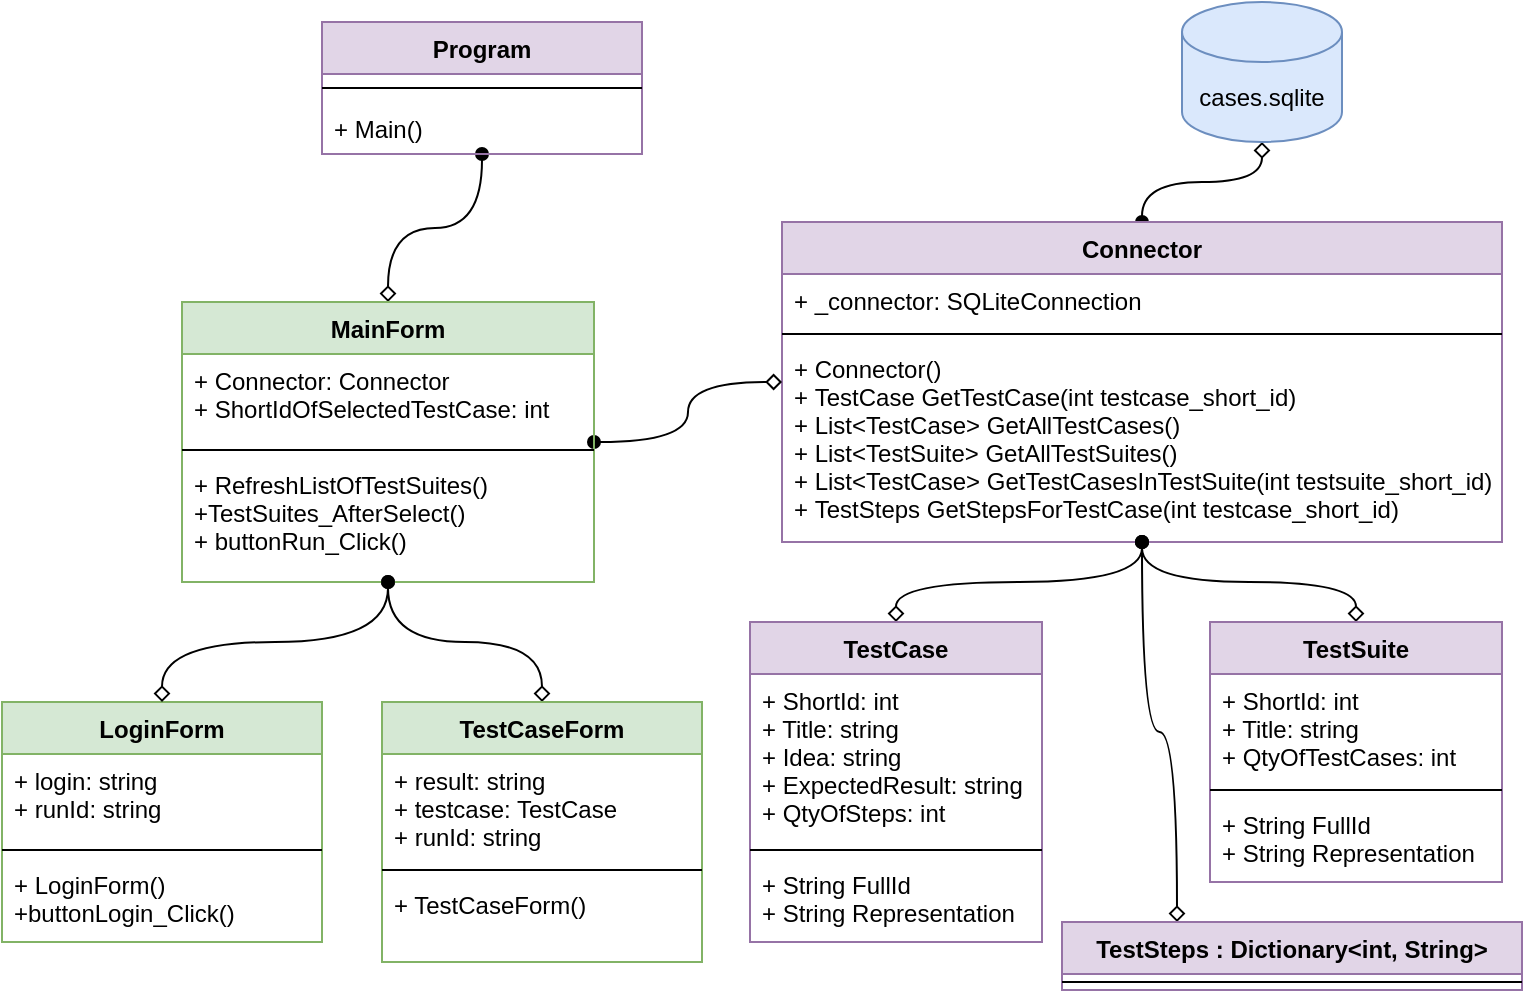 <mxfile version="19.0.3" type="device"><diagram id="C5RBs43oDa-KdzZeNtuy" name="Page-1"><mxGraphModel dx="1054" dy="657" grid="1" gridSize="10" guides="1" tooltips="1" connect="1" arrows="1" fold="1" page="1" pageScale="1" pageWidth="827" pageHeight="1169" math="0" shadow="0"><root><mxCell id="WIyWlLk6GJQsqaUBKTNV-0"/><mxCell id="WIyWlLk6GJQsqaUBKTNV-1" parent="WIyWlLk6GJQsqaUBKTNV-0"/><mxCell id="J-T8C_GUjbftyOBZ4NOj-22" style="edgeStyle=orthogonalEdgeStyle;curved=1;rounded=0;orthogonalLoop=1;jettySize=auto;html=1;startArrow=oval;startFill=1;endArrow=diamond;endFill=0;" parent="WIyWlLk6GJQsqaUBKTNV-1" source="J-T8C_GUjbftyOBZ4NOj-0" target="J-T8C_GUjbftyOBZ4NOj-17" edge="1"><mxGeometry relative="1" as="geometry"/></mxCell><mxCell id="J-T8C_GUjbftyOBZ4NOj-0" value="Program" style="swimlane;fontStyle=1;align=center;verticalAlign=top;childLayout=stackLayout;horizontal=1;startSize=26;horizontalStack=0;resizeParent=1;resizeParentMax=0;resizeLast=0;collapsible=1;marginBottom=0;fillColor=#e1d5e7;strokeColor=#9673a6;" parent="WIyWlLk6GJQsqaUBKTNV-1" vertex="1"><mxGeometry x="200" y="60" width="160" height="66" as="geometry"/></mxCell><mxCell id="J-T8C_GUjbftyOBZ4NOj-2" value="" style="line;strokeWidth=1;fillColor=none;align=left;verticalAlign=middle;spacingTop=-1;spacingLeft=3;spacingRight=3;rotatable=0;labelPosition=right;points=[];portConstraint=eastwest;" parent="J-T8C_GUjbftyOBZ4NOj-0" vertex="1"><mxGeometry y="26" width="160" height="14" as="geometry"/></mxCell><mxCell id="J-T8C_GUjbftyOBZ4NOj-3" value="+ Main()" style="text;strokeColor=none;fillColor=none;align=left;verticalAlign=top;spacingLeft=4;spacingRight=4;overflow=hidden;rotatable=0;points=[[0,0.5],[1,0.5]];portConstraint=eastwest;" parent="J-T8C_GUjbftyOBZ4NOj-0" vertex="1"><mxGeometry y="40" width="160" height="26" as="geometry"/></mxCell><mxCell id="J-T8C_GUjbftyOBZ4NOj-23" style="edgeStyle=orthogonalEdgeStyle;curved=1;rounded=0;orthogonalLoop=1;jettySize=auto;html=1;startArrow=oval;startFill=1;endArrow=diamond;endFill=0;" parent="WIyWlLk6GJQsqaUBKTNV-1" source="J-T8C_GUjbftyOBZ4NOj-4" target="J-T8C_GUjbftyOBZ4NOj-12" edge="1"><mxGeometry relative="1" as="geometry"/></mxCell><mxCell id="J-T8C_GUjbftyOBZ4NOj-4" value="Connector" style="swimlane;fontStyle=1;align=center;verticalAlign=top;childLayout=stackLayout;horizontal=1;startSize=26;horizontalStack=0;resizeParent=1;resizeParentMax=0;resizeLast=0;collapsible=1;marginBottom=0;fillColor=#e1d5e7;strokeColor=#9673a6;" parent="WIyWlLk6GJQsqaUBKTNV-1" vertex="1"><mxGeometry x="430" y="160" width="360" height="160" as="geometry"/></mxCell><mxCell id="J-T8C_GUjbftyOBZ4NOj-5" value="+ _connector: SQLiteConnection" style="text;strokeColor=none;fillColor=none;align=left;verticalAlign=top;spacingLeft=4;spacingRight=4;overflow=hidden;rotatable=0;points=[[0,0.5],[1,0.5]];portConstraint=eastwest;" parent="J-T8C_GUjbftyOBZ4NOj-4" vertex="1"><mxGeometry y="26" width="360" height="26" as="geometry"/></mxCell><mxCell id="J-T8C_GUjbftyOBZ4NOj-6" value="" style="line;strokeWidth=1;fillColor=none;align=left;verticalAlign=middle;spacingTop=-1;spacingLeft=3;spacingRight=3;rotatable=0;labelPosition=right;points=[];portConstraint=eastwest;" parent="J-T8C_GUjbftyOBZ4NOj-4" vertex="1"><mxGeometry y="52" width="360" height="8" as="geometry"/></mxCell><mxCell id="J-T8C_GUjbftyOBZ4NOj-7" value="+ Connector()&#10;+ TestCase GetTestCase(int testcase_short_id)&#10;+ List&lt;TestCase&gt; GetAllTestCases()&#10;+ List&lt;TestSuite&gt; GetAllTestSuites()&#10;+ List&lt;TestCase&gt; GetTestCasesInTestSuite(int testsuite_short_id)&#10;+ TestSteps GetStepsForTestCase(int testcase_short_id)" style="text;strokeColor=none;fillColor=none;align=left;verticalAlign=top;spacingLeft=4;spacingRight=4;overflow=hidden;rotatable=0;points=[[0,0.5],[1,0.5]];portConstraint=eastwest;" parent="J-T8C_GUjbftyOBZ4NOj-4" vertex="1"><mxGeometry y="60" width="360" height="100" as="geometry"/></mxCell><mxCell id="J-T8C_GUjbftyOBZ4NOj-12" value="cases.sqlite" style="shape=cylinder3;whiteSpace=wrap;html=1;boundedLbl=1;backgroundOutline=1;size=15;fillColor=#dae8fc;strokeColor=#6c8ebf;" parent="WIyWlLk6GJQsqaUBKTNV-1" vertex="1"><mxGeometry x="630" y="50" width="80" height="70" as="geometry"/></mxCell><mxCell id="J-T8C_GUjbftyOBZ4NOj-13" value="LoginForm" style="swimlane;fontStyle=1;align=center;verticalAlign=top;childLayout=stackLayout;horizontal=1;startSize=26;horizontalStack=0;resizeParent=1;resizeParentMax=0;resizeLast=0;collapsible=1;marginBottom=0;fillColor=#d5e8d4;strokeColor=#82b366;" parent="WIyWlLk6GJQsqaUBKTNV-1" vertex="1"><mxGeometry x="40" y="400" width="160" height="120" as="geometry"/></mxCell><mxCell id="J-T8C_GUjbftyOBZ4NOj-14" value="+ login: string&#10;+ runId: string" style="text;strokeColor=none;fillColor=none;align=left;verticalAlign=top;spacingLeft=4;spacingRight=4;overflow=hidden;rotatable=0;points=[[0,0.5],[1,0.5]];portConstraint=eastwest;" parent="J-T8C_GUjbftyOBZ4NOj-13" vertex="1"><mxGeometry y="26" width="160" height="44" as="geometry"/></mxCell><mxCell id="J-T8C_GUjbftyOBZ4NOj-15" value="" style="line;strokeWidth=1;fillColor=none;align=left;verticalAlign=middle;spacingTop=-1;spacingLeft=3;spacingRight=3;rotatable=0;labelPosition=right;points=[];portConstraint=eastwest;" parent="J-T8C_GUjbftyOBZ4NOj-13" vertex="1"><mxGeometry y="70" width="160" height="8" as="geometry"/></mxCell><mxCell id="J-T8C_GUjbftyOBZ4NOj-16" value="+ LoginForm()&#10;+buttonLogin_Click()" style="text;strokeColor=none;fillColor=none;align=left;verticalAlign=top;spacingLeft=4;spacingRight=4;overflow=hidden;rotatable=0;points=[[0,0.5],[1,0.5]];portConstraint=eastwest;" parent="J-T8C_GUjbftyOBZ4NOj-13" vertex="1"><mxGeometry y="78" width="160" height="42" as="geometry"/></mxCell><mxCell id="J-T8C_GUjbftyOBZ4NOj-21" style="edgeStyle=orthogonalEdgeStyle;rounded=0;orthogonalLoop=1;jettySize=auto;html=1;curved=1;endArrow=diamond;endFill=0;startArrow=oval;startFill=1;" parent="WIyWlLk6GJQsqaUBKTNV-1" source="J-T8C_GUjbftyOBZ4NOj-17" target="J-T8C_GUjbftyOBZ4NOj-4" edge="1"><mxGeometry relative="1" as="geometry"/></mxCell><mxCell id="J-T8C_GUjbftyOBZ4NOj-30" style="edgeStyle=orthogonalEdgeStyle;curved=1;rounded=0;orthogonalLoop=1;jettySize=auto;html=1;startArrow=oval;startFill=1;endArrow=diamond;endFill=0;" parent="WIyWlLk6GJQsqaUBKTNV-1" source="J-T8C_GUjbftyOBZ4NOj-17" target="J-T8C_GUjbftyOBZ4NOj-26" edge="1"><mxGeometry relative="1" as="geometry"/></mxCell><mxCell id="J-T8C_GUjbftyOBZ4NOj-17" value="MainForm" style="swimlane;fontStyle=1;align=center;verticalAlign=top;childLayout=stackLayout;horizontal=1;startSize=26;horizontalStack=0;resizeParent=1;resizeParentMax=0;resizeLast=0;collapsible=1;marginBottom=0;fillColor=#d5e8d4;strokeColor=#82b366;" parent="WIyWlLk6GJQsqaUBKTNV-1" vertex="1"><mxGeometry x="130" y="200" width="206" height="140" as="geometry"/></mxCell><mxCell id="J-T8C_GUjbftyOBZ4NOj-18" value="+ Connector: Connector&#10;+ ShortIdOfSelectedTestCase: int" style="text;strokeColor=none;fillColor=none;align=left;verticalAlign=top;spacingLeft=4;spacingRight=4;overflow=hidden;rotatable=0;points=[[0,0.5],[1,0.5]];portConstraint=eastwest;" parent="J-T8C_GUjbftyOBZ4NOj-17" vertex="1"><mxGeometry y="26" width="206" height="44" as="geometry"/></mxCell><mxCell id="J-T8C_GUjbftyOBZ4NOj-19" value="" style="line;strokeWidth=1;fillColor=none;align=left;verticalAlign=middle;spacingTop=-1;spacingLeft=3;spacingRight=3;rotatable=0;labelPosition=right;points=[];portConstraint=eastwest;" parent="J-T8C_GUjbftyOBZ4NOj-17" vertex="1"><mxGeometry y="70" width="206" height="8" as="geometry"/></mxCell><mxCell id="J-T8C_GUjbftyOBZ4NOj-20" value="+ RefreshListOfTestSuites()&#10;+TestSuites_AfterSelect()&#10;+ buttonRun_Click()" style="text;strokeColor=none;fillColor=none;align=left;verticalAlign=top;spacingLeft=4;spacingRight=4;overflow=hidden;rotatable=0;points=[[0,0.5],[1,0.5]];portConstraint=eastwest;" parent="J-T8C_GUjbftyOBZ4NOj-17" vertex="1"><mxGeometry y="78" width="206" height="62" as="geometry"/></mxCell><mxCell id="J-T8C_GUjbftyOBZ4NOj-24" style="edgeStyle=orthogonalEdgeStyle;curved=1;rounded=0;orthogonalLoop=1;jettySize=auto;html=1;startArrow=oval;startFill=1;endArrow=diamond;endFill=0;" parent="WIyWlLk6GJQsqaUBKTNV-1" source="J-T8C_GUjbftyOBZ4NOj-17" target="J-T8C_GUjbftyOBZ4NOj-13" edge="1"><mxGeometry relative="1" as="geometry"/></mxCell><mxCell id="J-T8C_GUjbftyOBZ4NOj-26" value="TestCaseForm" style="swimlane;fontStyle=1;align=center;verticalAlign=top;childLayout=stackLayout;horizontal=1;startSize=26;horizontalStack=0;resizeParent=1;resizeParentMax=0;resizeLast=0;collapsible=1;marginBottom=0;fillColor=#d5e8d4;strokeColor=#82b366;" parent="WIyWlLk6GJQsqaUBKTNV-1" vertex="1"><mxGeometry x="230" y="400" width="160" height="130" as="geometry"/></mxCell><mxCell id="J-T8C_GUjbftyOBZ4NOj-27" value="+ result: string&#10;+ testcase: TestCase&#10;+ runId: string" style="text;strokeColor=none;fillColor=none;align=left;verticalAlign=top;spacingLeft=4;spacingRight=4;overflow=hidden;rotatable=0;points=[[0,0.5],[1,0.5]];portConstraint=eastwest;" parent="J-T8C_GUjbftyOBZ4NOj-26" vertex="1"><mxGeometry y="26" width="160" height="54" as="geometry"/></mxCell><mxCell id="J-T8C_GUjbftyOBZ4NOj-28" value="" style="line;strokeWidth=1;fillColor=none;align=left;verticalAlign=middle;spacingTop=-1;spacingLeft=3;spacingRight=3;rotatable=0;labelPosition=right;points=[];portConstraint=eastwest;" parent="J-T8C_GUjbftyOBZ4NOj-26" vertex="1"><mxGeometry y="80" width="160" height="8" as="geometry"/></mxCell><mxCell id="J-T8C_GUjbftyOBZ4NOj-29" value="+ TestCaseForm()" style="text;strokeColor=none;fillColor=none;align=left;verticalAlign=top;spacingLeft=4;spacingRight=4;overflow=hidden;rotatable=0;points=[[0,0.5],[1,0.5]];portConstraint=eastwest;" parent="J-T8C_GUjbftyOBZ4NOj-26" vertex="1"><mxGeometry y="88" width="160" height="42" as="geometry"/></mxCell><mxCell id="tlSPZ1-otVIQSCQsMwiR-12" style="edgeStyle=orthogonalEdgeStyle;rounded=0;orthogonalLoop=1;jettySize=auto;html=1;curved=1;endArrow=oval;endFill=1;startArrow=diamond;startFill=0;" edge="1" parent="WIyWlLk6GJQsqaUBKTNV-1" source="tlSPZ1-otVIQSCQsMwiR-0" target="J-T8C_GUjbftyOBZ4NOj-4"><mxGeometry relative="1" as="geometry"/></mxCell><mxCell id="tlSPZ1-otVIQSCQsMwiR-0" value="TestCase" style="swimlane;fontStyle=1;align=center;verticalAlign=top;childLayout=stackLayout;horizontal=1;startSize=26;horizontalStack=0;resizeParent=1;resizeParentMax=0;resizeLast=0;collapsible=1;marginBottom=0;fillColor=#e1d5e7;strokeColor=#9673a6;" vertex="1" parent="WIyWlLk6GJQsqaUBKTNV-1"><mxGeometry x="414" y="360" width="146" height="160" as="geometry"/></mxCell><mxCell id="tlSPZ1-otVIQSCQsMwiR-1" value="+ ShortId: int&#10;+ Title: string&#10;+ Idea: string&#10;+ ExpectedResult: string&#10;+ QtyOfSteps: int&#10;" style="text;strokeColor=none;fillColor=none;align=left;verticalAlign=top;spacingLeft=4;spacingRight=4;overflow=hidden;rotatable=0;points=[[0,0.5],[1,0.5]];portConstraint=eastwest;" vertex="1" parent="tlSPZ1-otVIQSCQsMwiR-0"><mxGeometry y="26" width="146" height="84" as="geometry"/></mxCell><mxCell id="tlSPZ1-otVIQSCQsMwiR-2" value="" style="line;strokeWidth=1;fillColor=none;align=left;verticalAlign=middle;spacingTop=-1;spacingLeft=3;spacingRight=3;rotatable=0;labelPosition=right;points=[];portConstraint=eastwest;" vertex="1" parent="tlSPZ1-otVIQSCQsMwiR-0"><mxGeometry y="110" width="146" height="8" as="geometry"/></mxCell><mxCell id="tlSPZ1-otVIQSCQsMwiR-3" value="+ String FullId&#10;+ String Representation" style="text;strokeColor=none;fillColor=none;align=left;verticalAlign=top;spacingLeft=4;spacingRight=4;overflow=hidden;rotatable=0;points=[[0,0.5],[1,0.5]];portConstraint=eastwest;" vertex="1" parent="tlSPZ1-otVIQSCQsMwiR-0"><mxGeometry y="118" width="146" height="42" as="geometry"/></mxCell><mxCell id="tlSPZ1-otVIQSCQsMwiR-13" style="edgeStyle=orthogonalEdgeStyle;curved=1;rounded=0;orthogonalLoop=1;jettySize=auto;html=1;startArrow=diamond;startFill=0;endArrow=oval;endFill=1;" edge="1" parent="WIyWlLk6GJQsqaUBKTNV-1" source="tlSPZ1-otVIQSCQsMwiR-4" target="J-T8C_GUjbftyOBZ4NOj-4"><mxGeometry relative="1" as="geometry"/></mxCell><mxCell id="tlSPZ1-otVIQSCQsMwiR-4" value="TestSuite" style="swimlane;fontStyle=1;align=center;verticalAlign=top;childLayout=stackLayout;horizontal=1;startSize=26;horizontalStack=0;resizeParent=1;resizeParentMax=0;resizeLast=0;collapsible=1;marginBottom=0;fillColor=#e1d5e7;strokeColor=#9673a6;" vertex="1" parent="WIyWlLk6GJQsqaUBKTNV-1"><mxGeometry x="644" y="360" width="146" height="130" as="geometry"/></mxCell><mxCell id="tlSPZ1-otVIQSCQsMwiR-5" value="+ ShortId: int&#10;+ Title: string&#10;+ QtyOfTestCases: int&#10;" style="text;strokeColor=none;fillColor=none;align=left;verticalAlign=top;spacingLeft=4;spacingRight=4;overflow=hidden;rotatable=0;points=[[0,0.5],[1,0.5]];portConstraint=eastwest;" vertex="1" parent="tlSPZ1-otVIQSCQsMwiR-4"><mxGeometry y="26" width="146" height="54" as="geometry"/></mxCell><mxCell id="tlSPZ1-otVIQSCQsMwiR-6" value="" style="line;strokeWidth=1;fillColor=none;align=left;verticalAlign=middle;spacingTop=-1;spacingLeft=3;spacingRight=3;rotatable=0;labelPosition=right;points=[];portConstraint=eastwest;" vertex="1" parent="tlSPZ1-otVIQSCQsMwiR-4"><mxGeometry y="80" width="146" height="8" as="geometry"/></mxCell><mxCell id="tlSPZ1-otVIQSCQsMwiR-7" value="+ String FullId&#10;+ String Representation" style="text;strokeColor=none;fillColor=none;align=left;verticalAlign=top;spacingLeft=4;spacingRight=4;overflow=hidden;rotatable=0;points=[[0,0.5],[1,0.5]];portConstraint=eastwest;" vertex="1" parent="tlSPZ1-otVIQSCQsMwiR-4"><mxGeometry y="88" width="146" height="42" as="geometry"/></mxCell><mxCell id="tlSPZ1-otVIQSCQsMwiR-14" style="edgeStyle=orthogonalEdgeStyle;curved=1;rounded=0;orthogonalLoop=1;jettySize=auto;html=1;startArrow=diamond;startFill=0;endArrow=oval;endFill=1;exitX=0.25;exitY=0;exitDx=0;exitDy=0;" edge="1" parent="WIyWlLk6GJQsqaUBKTNV-1" source="tlSPZ1-otVIQSCQsMwiR-8" target="J-T8C_GUjbftyOBZ4NOj-4"><mxGeometry relative="1" as="geometry"/></mxCell><mxCell id="tlSPZ1-otVIQSCQsMwiR-8" value="TestSteps : Dictionary&lt;int, String&gt;" style="swimlane;fontStyle=1;align=center;verticalAlign=top;childLayout=stackLayout;horizontal=1;startSize=26;horizontalStack=0;resizeParent=1;resizeParentMax=0;resizeLast=0;collapsible=1;marginBottom=0;fillColor=#e1d5e7;strokeColor=#9673a6;" vertex="1" parent="WIyWlLk6GJQsqaUBKTNV-1"><mxGeometry x="570" y="510" width="230" height="34" as="geometry"/></mxCell><mxCell id="tlSPZ1-otVIQSCQsMwiR-10" value="" style="line;strokeWidth=1;fillColor=none;align=left;verticalAlign=middle;spacingTop=-1;spacingLeft=3;spacingRight=3;rotatable=0;labelPosition=right;points=[];portConstraint=eastwest;" vertex="1" parent="tlSPZ1-otVIQSCQsMwiR-8"><mxGeometry y="26" width="230" height="8" as="geometry"/></mxCell></root></mxGraphModel></diagram></mxfile>